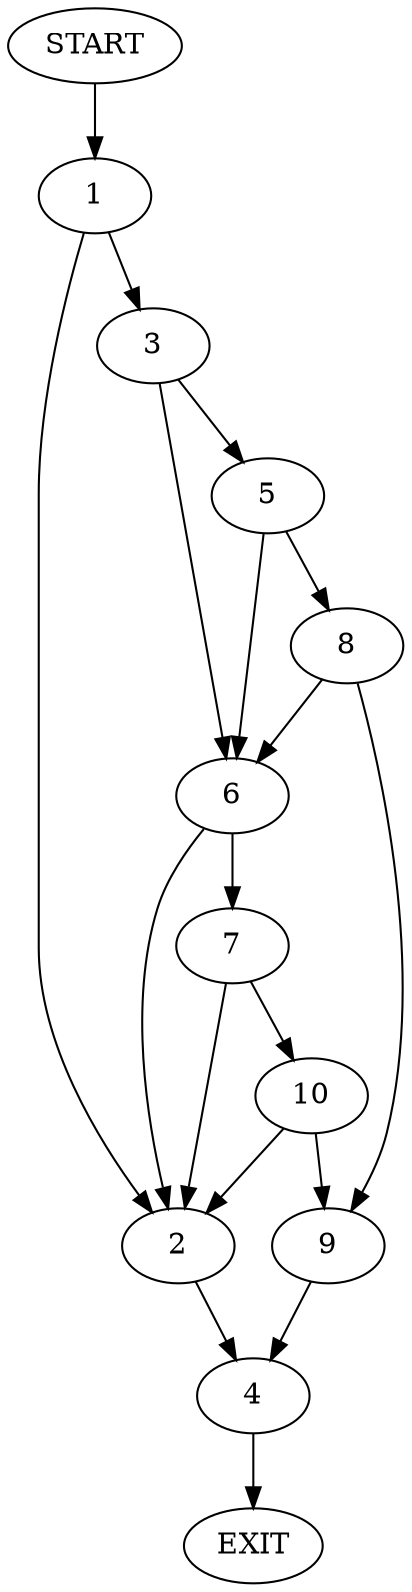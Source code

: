 digraph {
0 [label="START"]
11 [label="EXIT"]
0 -> 1
1 -> 2
1 -> 3
2 -> 4
3 -> 5
3 -> 6
6 -> 2
6 -> 7
5 -> 6
5 -> 8
8 -> 9
8 -> 6
9 -> 4
7 -> 10
7 -> 2
10 -> 9
10 -> 2
4 -> 11
}
